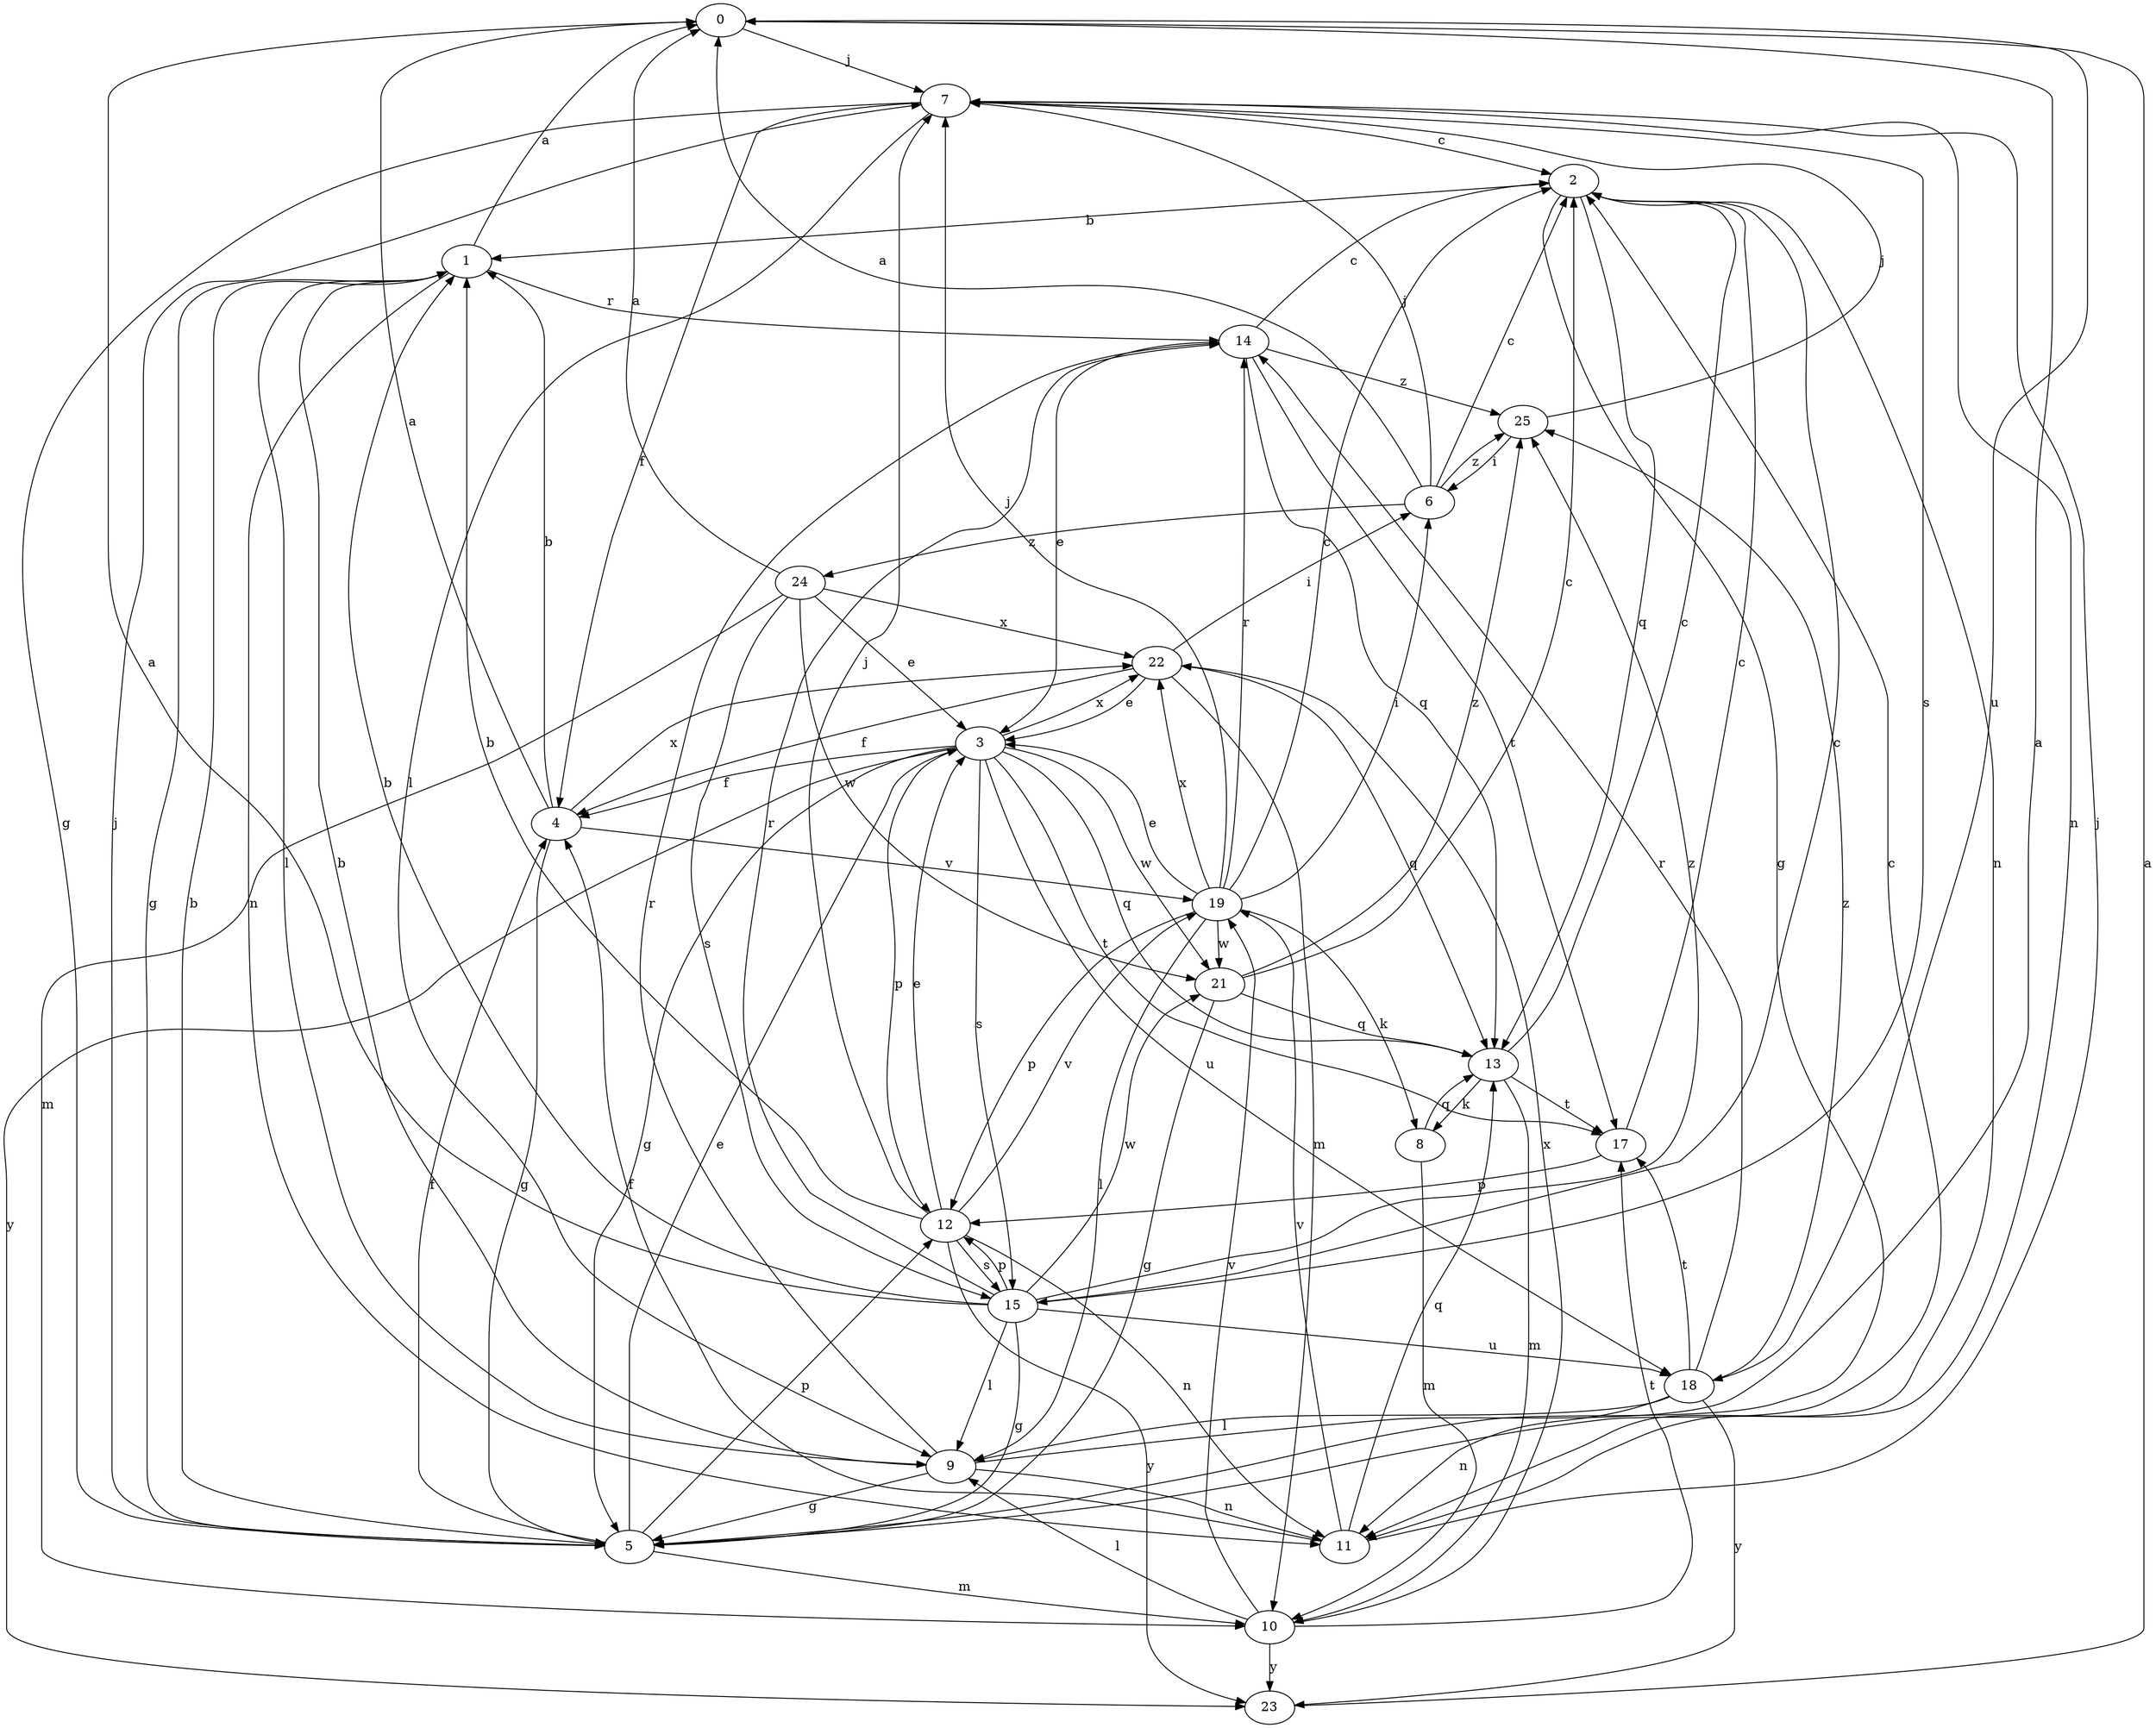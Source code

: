 strict digraph  {
0;
1;
2;
3;
4;
5;
6;
7;
8;
9;
10;
11;
12;
13;
14;
15;
17;
18;
19;
21;
22;
23;
24;
25;
0 -> 7  [label=j];
0 -> 18  [label=u];
1 -> 0  [label=a];
1 -> 5  [label=g];
1 -> 9  [label=l];
1 -> 11  [label=n];
1 -> 14  [label=r];
2 -> 1  [label=b];
2 -> 5  [label=g];
2 -> 11  [label=n];
2 -> 13  [label=q];
3 -> 4  [label=f];
3 -> 5  [label=g];
3 -> 12  [label=p];
3 -> 13  [label=q];
3 -> 15  [label=s];
3 -> 17  [label=t];
3 -> 18  [label=u];
3 -> 21  [label=w];
3 -> 22  [label=x];
3 -> 23  [label=y];
4 -> 0  [label=a];
4 -> 1  [label=b];
4 -> 5  [label=g];
4 -> 19  [label=v];
4 -> 22  [label=x];
5 -> 1  [label=b];
5 -> 2  [label=c];
5 -> 3  [label=e];
5 -> 4  [label=f];
5 -> 7  [label=j];
5 -> 10  [label=m];
5 -> 12  [label=p];
6 -> 0  [label=a];
6 -> 2  [label=c];
6 -> 7  [label=j];
6 -> 24  [label=z];
6 -> 25  [label=z];
7 -> 2  [label=c];
7 -> 4  [label=f];
7 -> 5  [label=g];
7 -> 9  [label=l];
7 -> 11  [label=n];
7 -> 15  [label=s];
8 -> 10  [label=m];
8 -> 13  [label=q];
9 -> 0  [label=a];
9 -> 1  [label=b];
9 -> 5  [label=g];
9 -> 11  [label=n];
9 -> 14  [label=r];
10 -> 9  [label=l];
10 -> 17  [label=t];
10 -> 19  [label=v];
10 -> 22  [label=x];
10 -> 23  [label=y];
11 -> 4  [label=f];
11 -> 7  [label=j];
11 -> 13  [label=q];
11 -> 19  [label=v];
12 -> 1  [label=b];
12 -> 3  [label=e];
12 -> 7  [label=j];
12 -> 11  [label=n];
12 -> 15  [label=s];
12 -> 19  [label=v];
12 -> 23  [label=y];
13 -> 2  [label=c];
13 -> 8  [label=k];
13 -> 10  [label=m];
13 -> 17  [label=t];
14 -> 2  [label=c];
14 -> 3  [label=e];
14 -> 13  [label=q];
14 -> 17  [label=t];
14 -> 25  [label=z];
15 -> 0  [label=a];
15 -> 1  [label=b];
15 -> 2  [label=c];
15 -> 5  [label=g];
15 -> 9  [label=l];
15 -> 12  [label=p];
15 -> 14  [label=r];
15 -> 18  [label=u];
15 -> 21  [label=w];
15 -> 25  [label=z];
17 -> 2  [label=c];
17 -> 12  [label=p];
18 -> 9  [label=l];
18 -> 11  [label=n];
18 -> 14  [label=r];
18 -> 17  [label=t];
18 -> 23  [label=y];
18 -> 25  [label=z];
19 -> 2  [label=c];
19 -> 3  [label=e];
19 -> 6  [label=i];
19 -> 7  [label=j];
19 -> 8  [label=k];
19 -> 9  [label=l];
19 -> 12  [label=p];
19 -> 14  [label=r];
19 -> 21  [label=w];
19 -> 22  [label=x];
21 -> 2  [label=c];
21 -> 5  [label=g];
21 -> 13  [label=q];
21 -> 25  [label=z];
22 -> 3  [label=e];
22 -> 4  [label=f];
22 -> 6  [label=i];
22 -> 10  [label=m];
22 -> 13  [label=q];
23 -> 0  [label=a];
24 -> 0  [label=a];
24 -> 3  [label=e];
24 -> 10  [label=m];
24 -> 15  [label=s];
24 -> 21  [label=w];
24 -> 22  [label=x];
25 -> 6  [label=i];
25 -> 7  [label=j];
}
